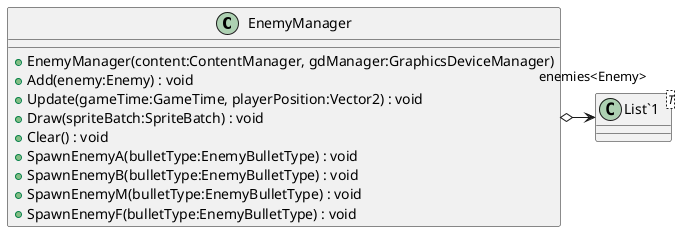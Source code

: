 @startuml
class EnemyManager {
    + EnemyManager(content:ContentManager, gdManager:GraphicsDeviceManager)
    + Add(enemy:Enemy) : void
    + Update(gameTime:GameTime, playerPosition:Vector2) : void
    + Draw(spriteBatch:SpriteBatch) : void
    + Clear() : void
    + SpawnEnemyA(bulletType:EnemyBulletType) : void
    + SpawnEnemyB(bulletType:EnemyBulletType) : void
    + SpawnEnemyM(bulletType:EnemyBulletType) : void
    + SpawnEnemyF(bulletType:EnemyBulletType) : void
}
class "List`1"<T> {
}
EnemyManager o-> "enemies<Enemy>" "List`1"
@enduml
